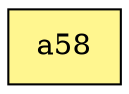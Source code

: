 digraph G {
rankdir=BT;ranksep="2.0";
"a58" [shape=record,fillcolor=khaki1,style=filled,label="{a58}"];
}